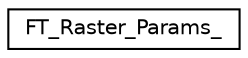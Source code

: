 digraph "Graphical Class Hierarchy"
{
 // LATEX_PDF_SIZE
  edge [fontname="Helvetica",fontsize="10",labelfontname="Helvetica",labelfontsize="10"];
  node [fontname="Helvetica",fontsize="10",shape=record];
  rankdir="LR";
  Node0 [label="FT_Raster_Params_",height=0.2,width=0.4,color="black", fillcolor="white", style="filled",URL="$dc/d74/structFT__Raster__Params__.html",tooltip=" "];
}
